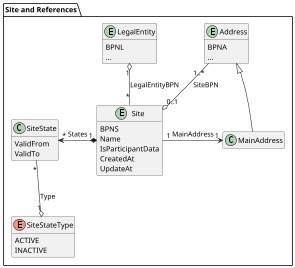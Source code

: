 @startuml site

skinparam dpi 50

package "Site and References" {
  entity LegalEntity {
    BPNL
    ...
  }
  
  entity Site {
    BPNS
    Name
    IsParticipantData
    CreatedAt
    UpdateAt
  }

  entity Address {
      BPNA
      ...
  }

  class SiteState {
    ValidFrom
    ValidTo
  }

  enum SiteStateType{
      ACTIVE
      INACTIVE
    }

  class MainAddress {}

  ' not standardized yet
  ' class ConfidenceCriteria {
  '   SharedByOwner
  '   CheckedByExternalSource
  '   NumberOfSharingMembers
  '   LastConfidenceCheckAt
  '   NextConfidenceCheckAt
  '   ConfidenceLevel
  ' }

  ' not implemented / standardized yet
  ' class SiteScriptVariant {
  '   Name
  ' }

  ' enum ScriptCode {
  '   Arab
  '   Cyrl
  '   Hans
  '   Jpan
  '   Latn
  '   ...
  ' }

  Site "*" -u-o "1" LegalEntity : LegalEntityBPN
  Address "1..*" -d-o "0..1" Site: SiteBPN
  
  Site "1" *-l-> "*" SiteState : States
  SiteState "*" -d-o "1" SiteStateType : Type
  
  Site "1" -r-> "1" MainAddress : MainAddress    
  MainAddress -u-|> Address

  ' not standardized yet
  ' Site "1" -u-> "1" ConfidenceCriteria : ConfidenceCriteria

  ' not implemented / standardized yet
  ' Site "1" *--> "*" SiteScriptVariant : ScriptVariants
  ' SiteScriptVariant "*" --o "1" ScriptCode : ScriptCode
}

hide methods
hide MainAddress members
@enduml